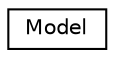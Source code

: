 digraph "Graphical Class Hierarchy"
{
 // LATEX_PDF_SIZE
  edge [fontname="Helvetica",fontsize="10",labelfontname="Helvetica",labelfontsize="10"];
  node [fontname="Helvetica",fontsize="10",shape=record];
  rankdir="LR";
  Node0 [label="Model",height=0.2,width=0.4,color="black", fillcolor="white", style="filled",URL="$structModel.html",tooltip=" "];
}
